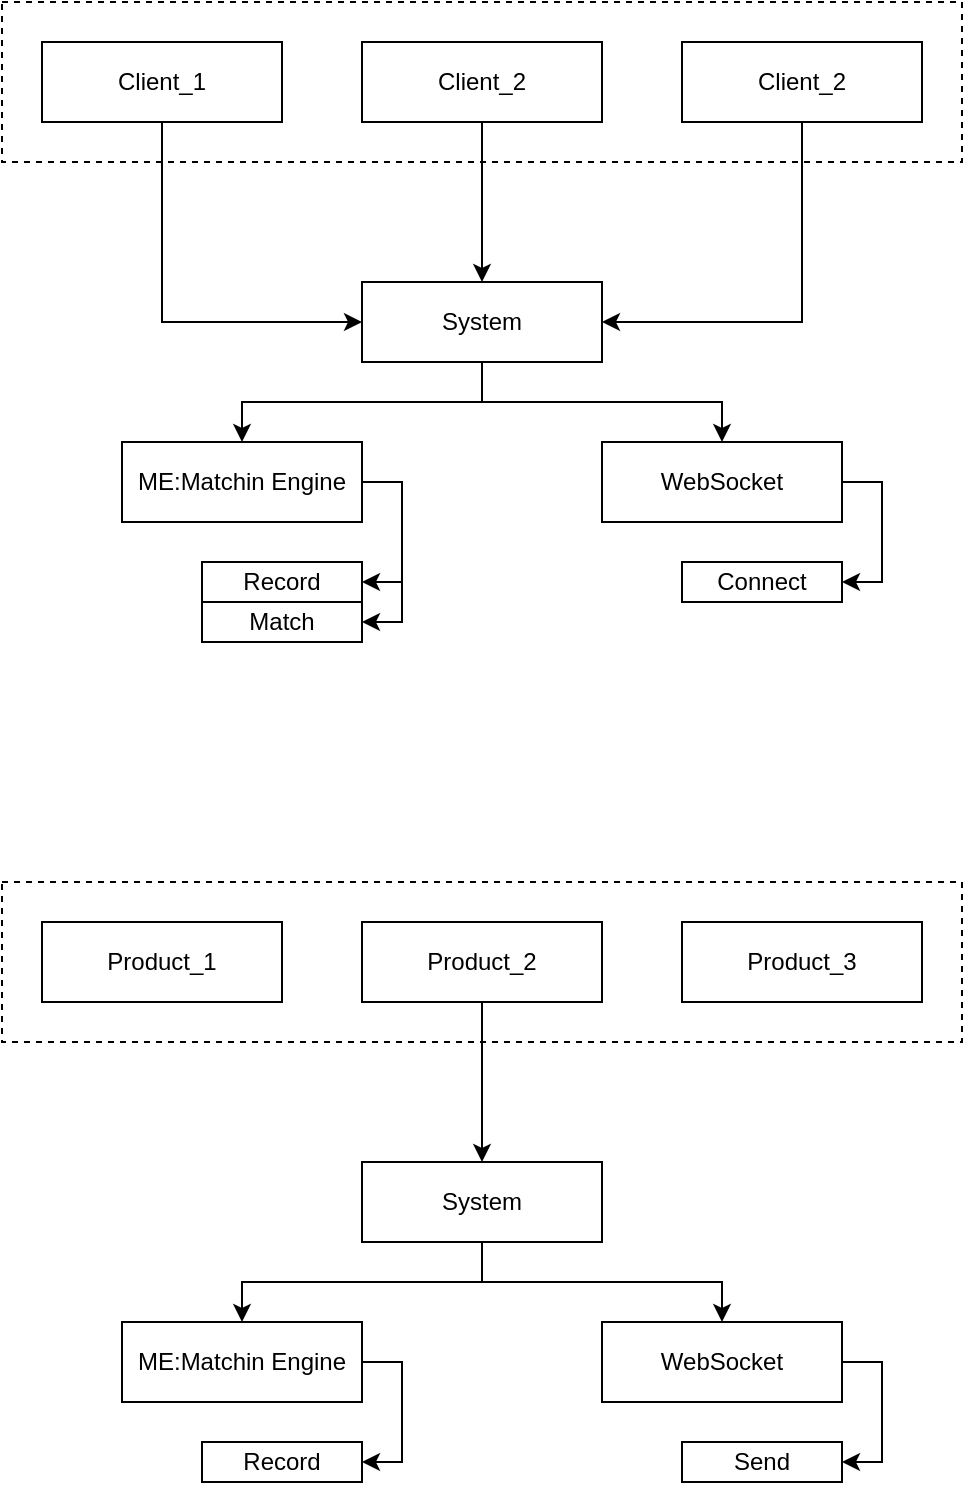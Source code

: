 <mxfile version="27.0.9">
  <diagram name="Page-1" id="lzT9kkSmWbgCvg5gTBcA">
    <mxGraphModel dx="705" dy="843" grid="1" gridSize="10" guides="1" tooltips="1" connect="1" arrows="1" fold="1" page="1" pageScale="1" pageWidth="850" pageHeight="1100" math="0" shadow="0">
      <root>
        <mxCell id="0" />
        <mxCell id="1" parent="0" />
        <mxCell id="-De1HTk-nKf7eVAS1qph-38" style="edgeStyle=orthogonalEdgeStyle;rounded=0;orthogonalLoop=1;jettySize=auto;html=1;" edge="1" parent="1" source="-De1HTk-nKf7eVAS1qph-1" target="-De1HTk-nKf7eVAS1qph-21">
          <mxGeometry relative="1" as="geometry">
            <Array as="points">
              <mxPoint x="260" y="180" />
            </Array>
          </mxGeometry>
        </mxCell>
        <mxCell id="-De1HTk-nKf7eVAS1qph-1" value="Client_1" style="whiteSpace=wrap;html=1;" vertex="1" parent="1">
          <mxGeometry x="200" y="40" width="120" height="40" as="geometry" />
        </mxCell>
        <mxCell id="-De1HTk-nKf7eVAS1qph-39" style="edgeStyle=orthogonalEdgeStyle;rounded=0;orthogonalLoop=1;jettySize=auto;html=1;" edge="1" parent="1" source="-De1HTk-nKf7eVAS1qph-4" target="-De1HTk-nKf7eVAS1qph-21">
          <mxGeometry relative="1" as="geometry" />
        </mxCell>
        <mxCell id="-De1HTk-nKf7eVAS1qph-4" value="Client_2" style="whiteSpace=wrap;html=1;" vertex="1" parent="1">
          <mxGeometry x="360" y="40" width="120" height="40" as="geometry" />
        </mxCell>
        <mxCell id="-De1HTk-nKf7eVAS1qph-9" style="edgeStyle=orthogonalEdgeStyle;rounded=0;orthogonalLoop=1;jettySize=auto;html=1;" edge="1" parent="1" source="-De1HTk-nKf7eVAS1qph-7" target="-De1HTk-nKf7eVAS1qph-8">
          <mxGeometry relative="1" as="geometry" />
        </mxCell>
        <mxCell id="-De1HTk-nKf7eVAS1qph-7" value="Product_2" style="whiteSpace=wrap;html=1;" vertex="1" parent="1">
          <mxGeometry x="360" y="480" width="120" height="40" as="geometry" />
        </mxCell>
        <mxCell id="-De1HTk-nKf7eVAS1qph-29" value="" style="edgeStyle=orthogonalEdgeStyle;rounded=0;orthogonalLoop=1;jettySize=auto;html=1;" edge="1" parent="1" source="-De1HTk-nKf7eVAS1qph-8" target="-De1HTk-nKf7eVAS1qph-28">
          <mxGeometry relative="1" as="geometry" />
        </mxCell>
        <mxCell id="-De1HTk-nKf7eVAS1qph-49" style="edgeStyle=orthogonalEdgeStyle;rounded=0;orthogonalLoop=1;jettySize=auto;html=1;" edge="1" parent="1" source="-De1HTk-nKf7eVAS1qph-8" target="-De1HTk-nKf7eVAS1qph-48">
          <mxGeometry relative="1" as="geometry" />
        </mxCell>
        <mxCell id="-De1HTk-nKf7eVAS1qph-8" value="System" style="whiteSpace=wrap;html=1;" vertex="1" parent="1">
          <mxGeometry x="360" y="600" width="120" height="40" as="geometry" />
        </mxCell>
        <mxCell id="-De1HTk-nKf7eVAS1qph-12" value="" style="endArrow=none;dashed=1;html=1;rounded=0;" edge="1" parent="1">
          <mxGeometry width="50" height="50" relative="1" as="geometry">
            <mxPoint x="180" y="20" as="sourcePoint" />
            <mxPoint x="180" y="20" as="targetPoint" />
            <Array as="points">
              <mxPoint x="660" y="20" />
              <mxPoint x="660" y="100" />
              <mxPoint x="180" y="100" />
            </Array>
          </mxGeometry>
        </mxCell>
        <mxCell id="-De1HTk-nKf7eVAS1qph-37" style="edgeStyle=orthogonalEdgeStyle;rounded=0;orthogonalLoop=1;jettySize=auto;html=1;" edge="1" parent="1" source="-De1HTk-nKf7eVAS1qph-13" target="-De1HTk-nKf7eVAS1qph-21">
          <mxGeometry relative="1" as="geometry">
            <Array as="points">
              <mxPoint x="580" y="180" />
            </Array>
          </mxGeometry>
        </mxCell>
        <mxCell id="-De1HTk-nKf7eVAS1qph-13" value="Client_2" style="whiteSpace=wrap;html=1;" vertex="1" parent="1">
          <mxGeometry x="520" y="40" width="120" height="40" as="geometry" />
        </mxCell>
        <mxCell id="-De1HTk-nKf7eVAS1qph-43" style="edgeStyle=orthogonalEdgeStyle;rounded=0;orthogonalLoop=1;jettySize=auto;html=1;" edge="1" parent="1" source="-De1HTk-nKf7eVAS1qph-21" target="-De1HTk-nKf7eVAS1qph-41">
          <mxGeometry relative="1" as="geometry" />
        </mxCell>
        <mxCell id="-De1HTk-nKf7eVAS1qph-55" style="edgeStyle=orthogonalEdgeStyle;rounded=0;orthogonalLoop=1;jettySize=auto;html=1;" edge="1" parent="1" source="-De1HTk-nKf7eVAS1qph-21" target="-De1HTk-nKf7eVAS1qph-54">
          <mxGeometry relative="1" as="geometry" />
        </mxCell>
        <mxCell id="-De1HTk-nKf7eVAS1qph-21" value="System" style="whiteSpace=wrap;html=1;" vertex="1" parent="1">
          <mxGeometry x="360" y="160" width="120" height="40" as="geometry" />
        </mxCell>
        <mxCell id="-De1HTk-nKf7eVAS1qph-26" value="Record" style="whiteSpace=wrap;html=1;" vertex="1" parent="1">
          <mxGeometry x="280" y="740" width="80" height="20" as="geometry" />
        </mxCell>
        <mxCell id="-De1HTk-nKf7eVAS1qph-35" style="edgeStyle=orthogonalEdgeStyle;rounded=0;orthogonalLoop=1;jettySize=auto;html=1;" edge="1" parent="1" source="-De1HTk-nKf7eVAS1qph-28" target="-De1HTk-nKf7eVAS1qph-30">
          <mxGeometry relative="1" as="geometry">
            <Array as="points">
              <mxPoint x="620" y="700" />
              <mxPoint x="620" y="750" />
            </Array>
          </mxGeometry>
        </mxCell>
        <mxCell id="-De1HTk-nKf7eVAS1qph-28" value="WebSocket" style="whiteSpace=wrap;html=1;" vertex="1" parent="1">
          <mxGeometry x="480" y="680" width="120" height="40" as="geometry" />
        </mxCell>
        <mxCell id="-De1HTk-nKf7eVAS1qph-30" value="Send" style="whiteSpace=wrap;html=1;" vertex="1" parent="1">
          <mxGeometry x="520" y="740" width="80" height="20" as="geometry" />
        </mxCell>
        <mxCell id="-De1HTk-nKf7eVAS1qph-40" style="edgeStyle=orthogonalEdgeStyle;rounded=0;orthogonalLoop=1;jettySize=auto;html=1;" edge="1" parent="1" source="-De1HTk-nKf7eVAS1qph-41" target="-De1HTk-nKf7eVAS1qph-42">
          <mxGeometry relative="1" as="geometry">
            <Array as="points">
              <mxPoint x="620" y="260" />
              <mxPoint x="620" y="310" />
            </Array>
          </mxGeometry>
        </mxCell>
        <mxCell id="-De1HTk-nKf7eVAS1qph-41" value="WebSocket" style="whiteSpace=wrap;html=1;" vertex="1" parent="1">
          <mxGeometry x="480" y="240" width="120" height="40" as="geometry" />
        </mxCell>
        <mxCell id="-De1HTk-nKf7eVAS1qph-42" value="Connect" style="whiteSpace=wrap;html=1;" vertex="1" parent="1">
          <mxGeometry x="520" y="300" width="80" height="20" as="geometry" />
        </mxCell>
        <mxCell id="-De1HTk-nKf7eVAS1qph-51" style="edgeStyle=orthogonalEdgeStyle;rounded=0;orthogonalLoop=1;jettySize=auto;html=1;" edge="1" parent="1" source="-De1HTk-nKf7eVAS1qph-48" target="-De1HTk-nKf7eVAS1qph-26">
          <mxGeometry relative="1" as="geometry">
            <Array as="points">
              <mxPoint x="380" y="700.0" />
              <mxPoint x="380" y="750" />
            </Array>
          </mxGeometry>
        </mxCell>
        <mxCell id="-De1HTk-nKf7eVAS1qph-48" value="ME:&lt;span style=&quot;background-color: transparent; color: light-dark(rgb(0, 0, 0), rgb(255, 255, 255));&quot;&gt;Matchin Engine&lt;/span&gt;" style="whiteSpace=wrap;html=1;" vertex="1" parent="1">
          <mxGeometry x="240" y="680" width="120" height="40" as="geometry" />
        </mxCell>
        <mxCell id="-De1HTk-nKf7eVAS1qph-52" value="Record" style="whiteSpace=wrap;html=1;" vertex="1" parent="1">
          <mxGeometry x="280" y="300" width="80" height="20" as="geometry" />
        </mxCell>
        <mxCell id="-De1HTk-nKf7eVAS1qph-53" style="edgeStyle=orthogonalEdgeStyle;rounded=0;orthogonalLoop=1;jettySize=auto;html=1;" edge="1" parent="1" source="-De1HTk-nKf7eVAS1qph-54" target="-De1HTk-nKf7eVAS1qph-52">
          <mxGeometry relative="1" as="geometry">
            <Array as="points">
              <mxPoint x="380" y="260.0" />
              <mxPoint x="380" y="310" />
            </Array>
          </mxGeometry>
        </mxCell>
        <mxCell id="-De1HTk-nKf7eVAS1qph-57" style="edgeStyle=orthogonalEdgeStyle;rounded=0;orthogonalLoop=1;jettySize=auto;html=1;" edge="1" parent="1" source="-De1HTk-nKf7eVAS1qph-54" target="-De1HTk-nKf7eVAS1qph-56">
          <mxGeometry relative="1" as="geometry">
            <Array as="points">
              <mxPoint x="380" y="260" />
              <mxPoint x="380" y="330" />
            </Array>
          </mxGeometry>
        </mxCell>
        <mxCell id="-De1HTk-nKf7eVAS1qph-54" value="ME:&lt;span style=&quot;background-color: transparent; color: light-dark(rgb(0, 0, 0), rgb(255, 255, 255));&quot;&gt;Matchin Engine&lt;/span&gt;" style="whiteSpace=wrap;html=1;" vertex="1" parent="1">
          <mxGeometry x="240" y="240" width="120" height="40" as="geometry" />
        </mxCell>
        <mxCell id="-De1HTk-nKf7eVAS1qph-56" value="Match" style="whiteSpace=wrap;html=1;" vertex="1" parent="1">
          <mxGeometry x="280" y="320" width="80" height="20" as="geometry" />
        </mxCell>
        <mxCell id="-De1HTk-nKf7eVAS1qph-58" value="" style="endArrow=none;dashed=1;html=1;rounded=0;" edge="1" parent="1">
          <mxGeometry width="50" height="50" relative="1" as="geometry">
            <mxPoint x="180" y="460" as="sourcePoint" />
            <mxPoint x="180" y="460" as="targetPoint" />
            <Array as="points">
              <mxPoint x="660" y="460" />
              <mxPoint x="660" y="540" />
              <mxPoint x="180" y="540" />
            </Array>
          </mxGeometry>
        </mxCell>
        <mxCell id="-De1HTk-nKf7eVAS1qph-59" value="Product_3" style="whiteSpace=wrap;html=1;" vertex="1" parent="1">
          <mxGeometry x="520" y="480" width="120" height="40" as="geometry" />
        </mxCell>
        <mxCell id="-De1HTk-nKf7eVAS1qph-60" value="Product_1" style="whiteSpace=wrap;html=1;" vertex="1" parent="1">
          <mxGeometry x="200" y="480" width="120" height="40" as="geometry" />
        </mxCell>
      </root>
    </mxGraphModel>
  </diagram>
</mxfile>

